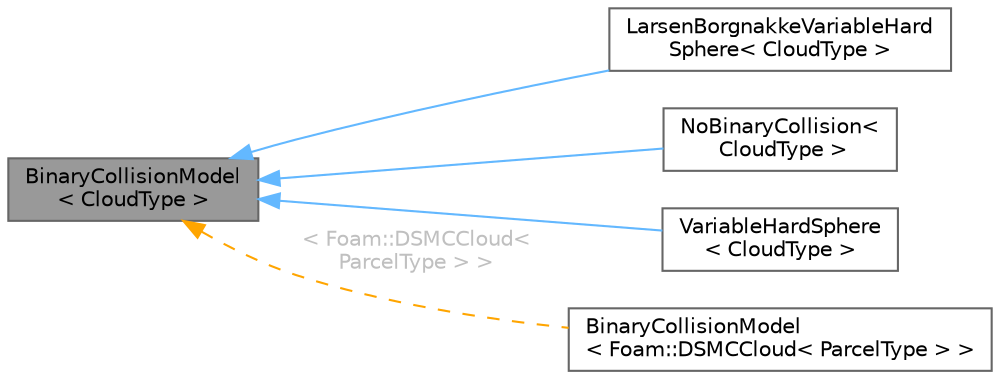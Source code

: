 digraph "BinaryCollisionModel&lt; CloudType &gt;"
{
 // LATEX_PDF_SIZE
  bgcolor="transparent";
  edge [fontname=Helvetica,fontsize=10,labelfontname=Helvetica,labelfontsize=10];
  node [fontname=Helvetica,fontsize=10,shape=box,height=0.2,width=0.4];
  rankdir="LR";
  Node1 [id="Node000001",label="BinaryCollisionModel\l\< CloudType \>",height=0.2,width=0.4,color="gray40", fillcolor="grey60", style="filled", fontcolor="black",tooltip="Templated DSMC particle collision class."];
  Node1 -> Node2 [id="edge1_Node000001_Node000002",dir="back",color="steelblue1",style="solid",tooltip=" "];
  Node2 [id="Node000002",label="LarsenBorgnakkeVariableHard\lSphere\< CloudType \>",height=0.2,width=0.4,color="gray40", fillcolor="white", style="filled",URL="$classFoam_1_1LarsenBorgnakkeVariableHardSphere.html",tooltip="Variable Hard Sphere BinaryCollision Model with Larsen Borgnakke internal energy redistribution...."];
  Node1 -> Node3 [id="edge2_Node000001_Node000003",dir="back",color="steelblue1",style="solid",tooltip=" "];
  Node3 [id="Node000003",label="NoBinaryCollision\<\l CloudType \>",height=0.2,width=0.4,color="gray40", fillcolor="white", style="filled",URL="$classFoam_1_1NoBinaryCollision.html",tooltip="No collison BinaryCollision Model."];
  Node1 -> Node4 [id="edge3_Node000001_Node000004",dir="back",color="steelblue1",style="solid",tooltip=" "];
  Node4 [id="Node000004",label="VariableHardSphere\l\< CloudType \>",height=0.2,width=0.4,color="gray40", fillcolor="white", style="filled",URL="$classFoam_1_1VariableHardSphere.html",tooltip="Variable Hard Sphere BinaryCollision Model."];
  Node1 -> Node5 [id="edge4_Node000001_Node000005",dir="back",color="orange",style="dashed",tooltip=" ",label=" \< Foam::DSMCCloud\<\l ParcelType \> \>",fontcolor="grey" ];
  Node5 [id="Node000005",label="BinaryCollisionModel\l\< Foam::DSMCCloud\< ParcelType \> \>",height=0.2,width=0.4,color="gray40", fillcolor="white", style="filled",URL="$classFoam_1_1BinaryCollisionModel.html",tooltip=" "];
}

